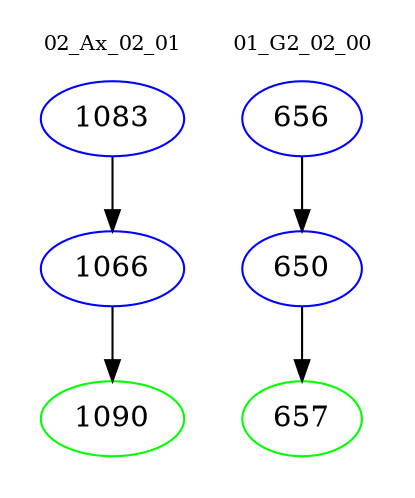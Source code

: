 digraph{
subgraph cluster_0 {
color = white
label = "02_Ax_02_01";
fontsize=10;
T0_1083 [label="1083", color="blue"]
T0_1083 -> T0_1066 [color="black"]
T0_1066 [label="1066", color="blue"]
T0_1066 -> T0_1090 [color="black"]
T0_1090 [label="1090", color="green"]
}
subgraph cluster_1 {
color = white
label = "01_G2_02_00";
fontsize=10;
T1_656 [label="656", color="blue"]
T1_656 -> T1_650 [color="black"]
T1_650 [label="650", color="blue"]
T1_650 -> T1_657 [color="black"]
T1_657 [label="657", color="green"]
}
}
